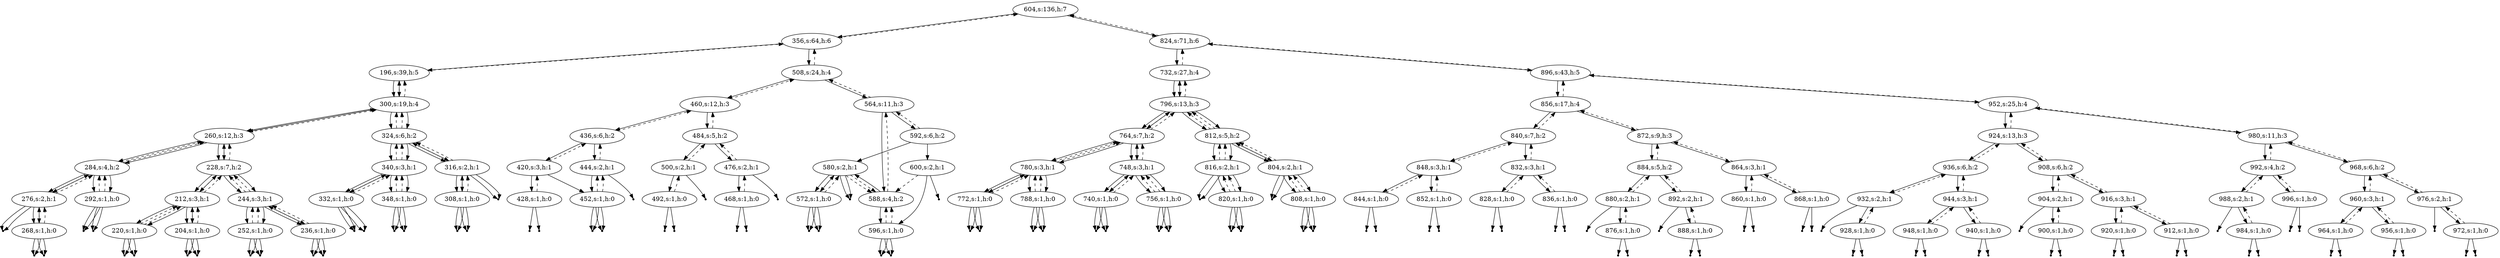 digraph Blahblah{
{rank = same ; "604"};
nulll204 [shape=point];
204 -> nulll204;
204[label="204,s:1,h:0"];
204 -> 212[style=dashed];
nullr204 [shape=point];
204 -> nullr204;
212 -> 204;
212[label="212,s:3,h:1"];
212 -> 228[style=dashed];
nulll220 [shape=point];
220 -> nulll220;
220[label="220,s:1,h:0"];
220 -> 212[style=dashed];
nullr220 [shape=point];
220 -> nullr220;
212 -> 220;
228 -> 212;
228[label="228,s:7,h:2"];
228 -> 260[style=dashed];
nulll236 [shape=point];
236 -> nulll236;
236[label="236,s:1,h:0"];
236 -> 244[style=dashed];
nullr236 [shape=point];
236 -> nullr236;
244 -> 236;
244[label="244,s:3,h:1"];
244 -> 228[style=dashed];
nulll252 [shape=point];
252 -> nulll252;
252[label="252,s:1,h:0"];
252 -> 244[style=dashed];
nullr252 [shape=point];
252 -> nullr252;
244 -> 252;
228 -> 244;
260 -> 228;
260[label="260,s:12,h:3"];
260 -> 300[style=dashed];
nulll268 [shape=point];
268 -> nulll268;
268[label="268,s:1,h:0"];
268 -> 276[style=dashed];
nullr268 [shape=point];
268 -> nullr268;
276 -> 268;
276[label="276,s:2,h:1"];
276 -> 284[style=dashed];
nullr276 [shape=point];
276 -> nullr276;
284 -> 276;
284[label="284,s:4,h:2"];
284 -> 260[style=dashed];
nulll292 [shape=point];
292 -> nulll292;
292[label="292,s:1,h:0"];
292 -> 284[style=dashed];
nullr292 [shape=point];
292 -> nullr292;
284 -> 292;
260 -> 284;
300 -> 260;
300[label="300,s:19,h:4"];
300 -> 196[style=dashed];
nulll308 [shape=point];
308 -> nulll308;
308[label="308,s:1,h:0"];
308 -> 316[style=dashed];
nullr308 [shape=point];
308 -> nullr308;
316 -> 308;
316[label="316,s:2,h:1"];
316 -> 324[style=dashed];
nullr316 [shape=point];
316 -> nullr316;
324 -> 316;
324[label="324,s:6,h:2"];
324 -> 300[style=dashed];
nulll332 [shape=point];
332 -> nulll332;
332[label="332,s:1,h:0"];
332 -> 340[style=dashed];
nullr332 [shape=point];
332 -> nullr332;
340 -> 332;
340[label="340,s:3,h:1"];
340 -> 324[style=dashed];
nulll348 [shape=point];
348 -> nulll348;
348[label="348,s:1,h:0"];
348 -> 340[style=dashed];
nullr348 [shape=point];
348 -> nullr348;
340 -> 348;
324 -> 340;
300 -> 324;
196 -> 300;
196[label="196,s:39,h:5"];
196 -> 356[style=dashed];
nulll204 [shape=point];
204 -> nulll204;
204[label="204,s:1,h:0"];
204 -> 212[style=dashed];
nullr204 [shape=point];
204 -> nullr204;
212 -> 204;
212[label="212,s:3,h:1"];
212 -> 228[style=dashed];
nulll220 [shape=point];
220 -> nulll220;
220[label="220,s:1,h:0"];
220 -> 212[style=dashed];
nullr220 [shape=point];
220 -> nullr220;
212 -> 220;
228 -> 212;
228[label="228,s:7,h:2"];
228 -> 260[style=dashed];
nulll236 [shape=point];
236 -> nulll236;
236[label="236,s:1,h:0"];
236 -> 244[style=dashed];
nullr236 [shape=point];
236 -> nullr236;
244 -> 236;
244[label="244,s:3,h:1"];
244 -> 228[style=dashed];
nulll252 [shape=point];
252 -> nulll252;
252[label="252,s:1,h:0"];
252 -> 244[style=dashed];
nullr252 [shape=point];
252 -> nullr252;
244 -> 252;
228 -> 244;
260 -> 228;
260[label="260,s:12,h:3"];
260 -> 300[style=dashed];
nulll268 [shape=point];
268 -> nulll268;
268[label="268,s:1,h:0"];
268 -> 276[style=dashed];
nullr268 [shape=point];
268 -> nullr268;
276 -> 268;
276[label="276,s:2,h:1"];
276 -> 284[style=dashed];
nullr276 [shape=point];
276 -> nullr276;
284 -> 276;
284[label="284,s:4,h:2"];
284 -> 260[style=dashed];
nulll292 [shape=point];
292 -> nulll292;
292[label="292,s:1,h:0"];
292 -> 284[style=dashed];
nullr292 [shape=point];
292 -> nullr292;
284 -> 292;
260 -> 284;
300 -> 260;
300[label="300,s:19,h:4"];
300 -> 196[style=dashed];
nulll308 [shape=point];
308 -> nulll308;
308[label="308,s:1,h:0"];
308 -> 316[style=dashed];
nullr308 [shape=point];
308 -> nullr308;
316 -> 308;
316[label="316,s:2,h:1"];
316 -> 324[style=dashed];
nullr316 [shape=point];
316 -> nullr316;
324 -> 316;
324[label="324,s:6,h:2"];
324 -> 300[style=dashed];
nulll332 [shape=point];
332 -> nulll332;
332[label="332,s:1,h:0"];
332 -> 340[style=dashed];
nullr332 [shape=point];
332 -> nullr332;
340 -> 332;
340[label="340,s:3,h:1"];
340 -> 324[style=dashed];
nulll348 [shape=point];
348 -> nulll348;
348[label="348,s:1,h:0"];
348 -> 340[style=dashed];
nullr348 [shape=point];
348 -> nullr348;
340 -> 348;
324 -> 340;
300 -> 324;
196 -> 300;
356 -> 196;
356[label="356,s:64,h:6"];
356 -> 604[style=dashed];
nulll452 [shape=point];
452 -> nulll452;
452[label="452,s:1,h:0"];
452 -> 444[style=dashed];
nullr452 [shape=point];
452 -> nullr452;
420 -> 452;
420[label="420,s:3,h:1"];
420 -> 436[style=dashed];
nulll428 [shape=point];
428 -> nulll428;
428[label="428,s:1,h:0"];
428 -> 420[style=dashed];
nullr428 [shape=point];
428 -> nullr428;
420 -> 428;
436 -> 420;
436[label="436,s:6,h:2"];
436 -> 460[style=dashed];
nulll444 [shape=point];
444 -> nulll444;
444[label="444,s:2,h:1"];
444 -> 436[style=dashed];
nulll452 [shape=point];
452 -> nulll452;
452[label="452,s:1,h:0"];
452 -> 444[style=dashed];
nullr452 [shape=point];
452 -> nullr452;
444 -> 452;
436 -> 444;
460 -> 436;
460[label="460,s:12,h:3"];
460 -> 508[style=dashed];
nulll468 [shape=point];
468 -> nulll468;
468[label="468,s:1,h:0"];
468 -> 476[style=dashed];
nullr468 [shape=point];
468 -> nullr468;
476 -> 468;
476[label="476,s:2,h:1"];
476 -> 484[style=dashed];
nullr476 [shape=point];
476 -> nullr476;
484 -> 476;
484[label="484,s:5,h:2"];
484 -> 460[style=dashed];
nulll492 [shape=point];
492 -> nulll492;
492[label="492,s:1,h:0"];
492 -> 500[style=dashed];
nullr492 [shape=point];
492 -> nullr492;
500 -> 492;
500[label="500,s:2,h:1"];
500 -> 484[style=dashed];
nullr500 [shape=point];
500 -> nullr500;
484 -> 500;
460 -> 484;
508 -> 460;
508[label="508,s:24,h:4"];
508 -> 356[style=dashed];
nulll572 [shape=point];
572 -> nulll572;
572[label="572,s:1,h:0"];
572 -> 580[style=dashed];
nullr572 [shape=point];
572 -> nullr572;
580 -> 572;
580[label="580,s:2,h:1"];
580 -> 588[style=dashed];
nullr580 [shape=point];
580 -> nullr580;
592 -> 580;
592[label="592,s:6,h:2"];
592 -> 564[style=dashed];
nulll596 [shape=point];
596 -> nulll596;
596[label="596,s:1,h:0"];
596 -> 588[style=dashed];
nullr596 [shape=point];
596 -> nullr596;
600 -> 596;
600[label="600,s:2,h:1"];
600 -> 588[style=dashed];
nullr600 [shape=point];
600 -> nullr600;
592 -> 600;
564 -> 592;
564[label="564,s:11,h:3"];
564 -> 508[style=dashed];
nulll572 [shape=point];
572 -> nulll572;
572[label="572,s:1,h:0"];
572 -> 580[style=dashed];
nullr572 [shape=point];
572 -> nullr572;
580 -> 572;
580[label="580,s:2,h:1"];
580 -> 588[style=dashed];
nullr580 [shape=point];
580 -> nullr580;
588 -> 580;
588[label="588,s:4,h:2"];
588 -> 564[style=dashed];
nulll596 [shape=point];
596 -> nulll596;
596[label="596,s:1,h:0"];
596 -> 588[style=dashed];
nullr596 [shape=point];
596 -> nullr596;
588 -> 596;
564 -> 588;
508 -> 564;
356 -> 508;
604 -> 356;
604[label="604,s:136,h:7"];
nulll740 [shape=point];
740 -> nulll740;
740[label="740,s:1,h:0"];
740 -> 748[style=dashed];
nullr740 [shape=point];
740 -> nullr740;
748 -> 740;
748[label="748,s:3,h:1"];
748 -> 764[style=dashed];
nulll756 [shape=point];
756 -> nulll756;
756[label="756,s:1,h:0"];
756 -> 748[style=dashed];
nullr756 [shape=point];
756 -> nullr756;
748 -> 756;
764 -> 748;
764[label="764,s:7,h:2"];
764 -> 796[style=dashed];
nulll772 [shape=point];
772 -> nulll772;
772[label="772,s:1,h:0"];
772 -> 780[style=dashed];
nullr772 [shape=point];
772 -> nullr772;
780 -> 772;
780[label="780,s:3,h:1"];
780 -> 764[style=dashed];
nulll788 [shape=point];
788 -> nulll788;
788[label="788,s:1,h:0"];
788 -> 780[style=dashed];
nullr788 [shape=point];
788 -> nullr788;
780 -> 788;
764 -> 780;
796 -> 764;
796[label="796,s:13,h:3"];
796 -> 732[style=dashed];
nulll804 [shape=point];
804 -> nulll804;
804[label="804,s:2,h:1"];
804 -> 812[style=dashed];
nulll808 [shape=point];
808 -> nulll808;
808[label="808,s:1,h:0"];
808 -> 804[style=dashed];
nullr808 [shape=point];
808 -> nullr808;
804 -> 808;
812 -> 804;
812[label="812,s:5,h:2"];
812 -> 796[style=dashed];
nulll816 [shape=point];
816 -> nulll816;
816[label="816,s:2,h:1"];
816 -> 812[style=dashed];
nulll820 [shape=point];
820 -> nulll820;
820[label="820,s:1,h:0"];
820 -> 816[style=dashed];
nullr820 [shape=point];
820 -> nullr820;
816 -> 820;
812 -> 816;
796 -> 812;
732 -> 796;
732[label="732,s:27,h:4"];
732 -> 824[style=dashed];
nulll740 [shape=point];
740 -> nulll740;
740[label="740,s:1,h:0"];
740 -> 748[style=dashed];
nullr740 [shape=point];
740 -> nullr740;
748 -> 740;
748[label="748,s:3,h:1"];
748 -> 764[style=dashed];
nulll756 [shape=point];
756 -> nulll756;
756[label="756,s:1,h:0"];
756 -> 748[style=dashed];
nullr756 [shape=point];
756 -> nullr756;
748 -> 756;
764 -> 748;
764[label="764,s:7,h:2"];
764 -> 796[style=dashed];
nulll772 [shape=point];
772 -> nulll772;
772[label="772,s:1,h:0"];
772 -> 780[style=dashed];
nullr772 [shape=point];
772 -> nullr772;
780 -> 772;
780[label="780,s:3,h:1"];
780 -> 764[style=dashed];
nulll788 [shape=point];
788 -> nulll788;
788[label="788,s:1,h:0"];
788 -> 780[style=dashed];
nullr788 [shape=point];
788 -> nullr788;
780 -> 788;
764 -> 780;
796 -> 764;
796[label="796,s:13,h:3"];
796 -> 732[style=dashed];
nulll804 [shape=point];
804 -> nulll804;
804[label="804,s:2,h:1"];
804 -> 812[style=dashed];
nulll808 [shape=point];
808 -> nulll808;
808[label="808,s:1,h:0"];
808 -> 804[style=dashed];
nullr808 [shape=point];
808 -> nullr808;
804 -> 808;
812 -> 804;
812[label="812,s:5,h:2"];
812 -> 796[style=dashed];
nulll816 [shape=point];
816 -> nulll816;
816[label="816,s:2,h:1"];
816 -> 812[style=dashed];
nulll820 [shape=point];
820 -> nulll820;
820[label="820,s:1,h:0"];
820 -> 816[style=dashed];
nullr820 [shape=point];
820 -> nullr820;
816 -> 820;
812 -> 816;
796 -> 812;
732 -> 796;
824 -> 732;
824[label="824,s:71,h:6"];
824 -> 604[style=dashed];
nulll828 [shape=point];
828 -> nulll828;
828[label="828,s:1,h:0"];
828 -> 832[style=dashed];
nullr828 [shape=point];
828 -> nullr828;
832 -> 828;
832[label="832,s:3,h:1"];
832 -> 840[style=dashed];
nulll836 [shape=point];
836 -> nulll836;
836[label="836,s:1,h:0"];
836 -> 832[style=dashed];
nullr836 [shape=point];
836 -> nullr836;
832 -> 836;
840 -> 832;
840[label="840,s:7,h:2"];
840 -> 856[style=dashed];
nulll844 [shape=point];
844 -> nulll844;
844[label="844,s:1,h:0"];
844 -> 848[style=dashed];
nullr844 [shape=point];
844 -> nullr844;
848 -> 844;
848[label="848,s:3,h:1"];
848 -> 840[style=dashed];
nulll852 [shape=point];
852 -> nulll852;
852[label="852,s:1,h:0"];
852 -> 848[style=dashed];
nullr852 [shape=point];
852 -> nullr852;
848 -> 852;
840 -> 848;
856 -> 840;
856[label="856,s:17,h:4"];
856 -> 896[style=dashed];
nulll860 [shape=point];
860 -> nulll860;
860[label="860,s:1,h:0"];
860 -> 864[style=dashed];
nullr860 [shape=point];
860 -> nullr860;
864 -> 860;
864[label="864,s:3,h:1"];
864 -> 872[style=dashed];
nulll868 [shape=point];
868 -> nulll868;
868[label="868,s:1,h:0"];
868 -> 864[style=dashed];
nullr868 [shape=point];
868 -> nullr868;
864 -> 868;
872 -> 864;
872[label="872,s:9,h:3"];
872 -> 856[style=dashed];
nulll876 [shape=point];
876 -> nulll876;
876[label="876,s:1,h:0"];
876 -> 880[style=dashed];
nullr876 [shape=point];
876 -> nullr876;
880 -> 876;
880[label="880,s:2,h:1"];
880 -> 884[style=dashed];
nullr880 [shape=point];
880 -> nullr880;
884 -> 880;
884[label="884,s:5,h:2"];
884 -> 872[style=dashed];
nulll888 [shape=point];
888 -> nulll888;
888[label="888,s:1,h:0"];
888 -> 892[style=dashed];
nullr888 [shape=point];
888 -> nullr888;
892 -> 888;
892[label="892,s:2,h:1"];
892 -> 884[style=dashed];
nullr892 [shape=point];
892 -> nullr892;
884 -> 892;
872 -> 884;
856 -> 872;
896 -> 856;
896[label="896,s:43,h:5"];
896 -> 824[style=dashed];
nulll900 [shape=point];
900 -> nulll900;
900[label="900,s:1,h:0"];
900 -> 904[style=dashed];
nullr900 [shape=point];
900 -> nullr900;
904 -> 900;
904[label="904,s:2,h:1"];
904 -> 908[style=dashed];
nullr904 [shape=point];
904 -> nullr904;
908 -> 904;
908[label="908,s:6,h:2"];
908 -> 924[style=dashed];
nulll912 [shape=point];
912 -> nulll912;
912[label="912,s:1,h:0"];
912 -> 916[style=dashed];
nullr912 [shape=point];
912 -> nullr912;
916 -> 912;
916[label="916,s:3,h:1"];
916 -> 908[style=dashed];
nulll920 [shape=point];
920 -> nulll920;
920[label="920,s:1,h:0"];
920 -> 916[style=dashed];
nullr920 [shape=point];
920 -> nullr920;
916 -> 920;
908 -> 916;
924 -> 908;
924[label="924,s:13,h:3"];
924 -> 952[style=dashed];
nulll928 [shape=point];
928 -> nulll928;
928[label="928,s:1,h:0"];
928 -> 932[style=dashed];
nullr928 [shape=point];
928 -> nullr928;
932 -> 928;
932[label="932,s:2,h:1"];
932 -> 936[style=dashed];
nullr932 [shape=point];
932 -> nullr932;
936 -> 932;
936[label="936,s:6,h:2"];
936 -> 924[style=dashed];
nulll940 [shape=point];
940 -> nulll940;
940[label="940,s:1,h:0"];
940 -> 944[style=dashed];
nullr940 [shape=point];
940 -> nullr940;
944 -> 940;
944[label="944,s:3,h:1"];
944 -> 936[style=dashed];
nulll948 [shape=point];
948 -> nulll948;
948[label="948,s:1,h:0"];
948 -> 944[style=dashed];
nullr948 [shape=point];
948 -> nullr948;
944 -> 948;
936 -> 944;
924 -> 936;
952 -> 924;
952[label="952,s:25,h:4"];
952 -> 896[style=dashed];
nulll956 [shape=point];
956 -> nulll956;
956[label="956,s:1,h:0"];
956 -> 960[style=dashed];
nullr956 [shape=point];
956 -> nullr956;
960 -> 956;
960[label="960,s:3,h:1"];
960 -> 968[style=dashed];
nulll964 [shape=point];
964 -> nulll964;
964[label="964,s:1,h:0"];
964 -> 960[style=dashed];
nullr964 [shape=point];
964 -> nullr964;
960 -> 964;
968 -> 960;
968[label="968,s:6,h:2"];
968 -> 980[style=dashed];
nulll972 [shape=point];
972 -> nulll972;
972[label="972,s:1,h:0"];
972 -> 976[style=dashed];
nullr972 [shape=point];
972 -> nullr972;
976 -> 972;
976[label="976,s:2,h:1"];
976 -> 968[style=dashed];
nullr976 [shape=point];
976 -> nullr976;
968 -> 976;
980 -> 968;
980[label="980,s:11,h:3"];
980 -> 952[style=dashed];
nulll984 [shape=point];
984 -> nulll984;
984[label="984,s:1,h:0"];
984 -> 988[style=dashed];
nullr984 [shape=point];
984 -> nullr984;
988 -> 984;
988[label="988,s:2,h:1"];
988 -> 992[style=dashed];
nullr988 [shape=point];
988 -> nullr988;
992 -> 988;
992[label="992,s:4,h:2"];
992 -> 980[style=dashed];
nulll996 [shape=point];
996 -> nulll996;
996[label="996,s:1,h:0"];
996 -> 992[style=dashed];
nullr996 [shape=point];
996 -> nullr996;
992 -> 996;
980 -> 992;
952 -> 980;
896 -> 952;
824 -> 896;
604 -> 824;
}
